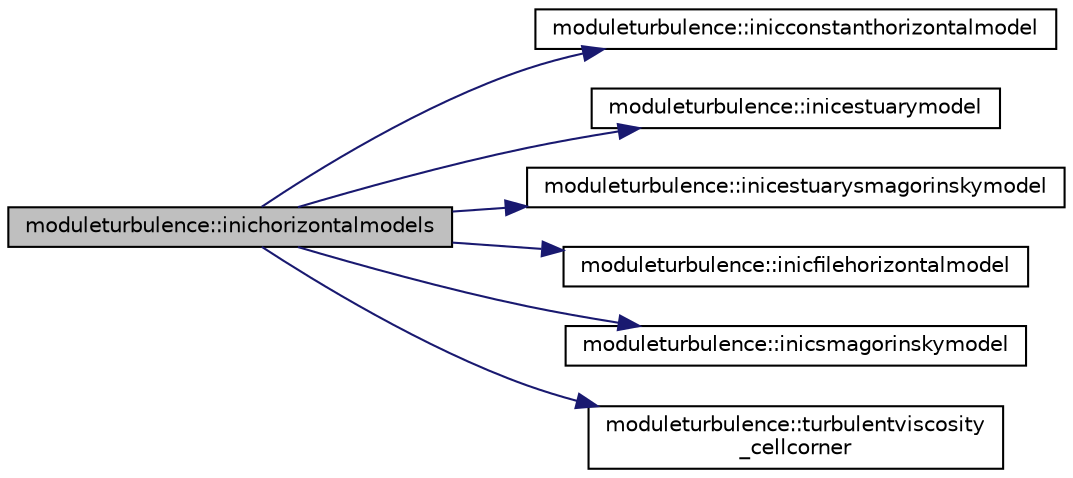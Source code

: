 digraph "moduleturbulence::inichorizontalmodels"
{
 // LATEX_PDF_SIZE
  edge [fontname="Helvetica",fontsize="10",labelfontname="Helvetica",labelfontsize="10"];
  node [fontname="Helvetica",fontsize="10",shape=record];
  rankdir="LR";
  Node1 [label="moduleturbulence::inichorizontalmodels",height=0.2,width=0.4,color="black", fillcolor="grey75", style="filled", fontcolor="black",tooltip=" "];
  Node1 -> Node2 [color="midnightblue",fontsize="10",style="solid",fontname="Helvetica"];
  Node2 [label="moduleturbulence::inicconstanthorizontalmodel",height=0.2,width=0.4,color="black", fillcolor="white", style="filled",URL="$namespacemoduleturbulence.html#a1d7775ffdad42a39e0e66a78b56f8faf",tooltip=" "];
  Node1 -> Node3 [color="midnightblue",fontsize="10",style="solid",fontname="Helvetica"];
  Node3 [label="moduleturbulence::inicestuarymodel",height=0.2,width=0.4,color="black", fillcolor="white", style="filled",URL="$namespacemoduleturbulence.html#ad65bc066b505edcac467325fc067aa87",tooltip=" "];
  Node1 -> Node4 [color="midnightblue",fontsize="10",style="solid",fontname="Helvetica"];
  Node4 [label="moduleturbulence::inicestuarysmagorinskymodel",height=0.2,width=0.4,color="black", fillcolor="white", style="filled",URL="$namespacemoduleturbulence.html#a7dcc612b541b2355f6ee7df80ef63634",tooltip=" "];
  Node1 -> Node5 [color="midnightblue",fontsize="10",style="solid",fontname="Helvetica"];
  Node5 [label="moduleturbulence::inicfilehorizontalmodel",height=0.2,width=0.4,color="black", fillcolor="white", style="filled",URL="$namespacemoduleturbulence.html#af876648dc22afb9f49305a2d9c2f1be4",tooltip=" "];
  Node1 -> Node6 [color="midnightblue",fontsize="10",style="solid",fontname="Helvetica"];
  Node6 [label="moduleturbulence::inicsmagorinskymodel",height=0.2,width=0.4,color="black", fillcolor="white", style="filled",URL="$namespacemoduleturbulence.html#a3ccb54fdbe649b382ed14de6135fd7b9",tooltip=" "];
  Node1 -> Node7 [color="midnightblue",fontsize="10",style="solid",fontname="Helvetica"];
  Node7 [label="moduleturbulence::turbulentviscosity\l_cellcorner",height=0.2,width=0.4,color="black", fillcolor="white", style="filled",URL="$namespacemoduleturbulence.html#ab7894e5b2120544a23a97a5dec146823",tooltip=" "];
}

